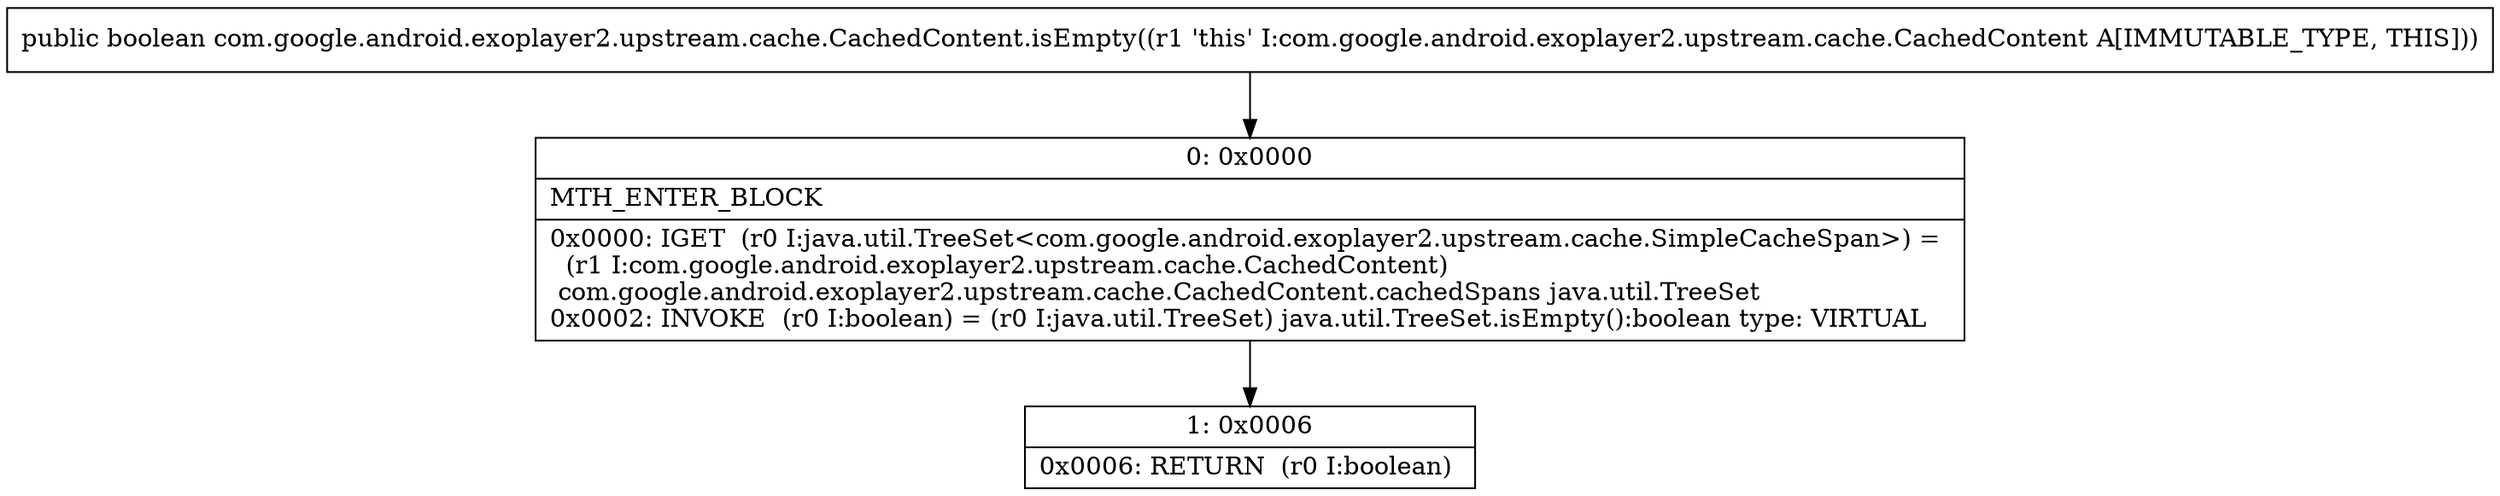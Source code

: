 digraph "CFG forcom.google.android.exoplayer2.upstream.cache.CachedContent.isEmpty()Z" {
Node_0 [shape=record,label="{0\:\ 0x0000|MTH_ENTER_BLOCK\l|0x0000: IGET  (r0 I:java.util.TreeSet\<com.google.android.exoplayer2.upstream.cache.SimpleCacheSpan\>) = \l  (r1 I:com.google.android.exoplayer2.upstream.cache.CachedContent)\l com.google.android.exoplayer2.upstream.cache.CachedContent.cachedSpans java.util.TreeSet \l0x0002: INVOKE  (r0 I:boolean) = (r0 I:java.util.TreeSet) java.util.TreeSet.isEmpty():boolean type: VIRTUAL \l}"];
Node_1 [shape=record,label="{1\:\ 0x0006|0x0006: RETURN  (r0 I:boolean) \l}"];
MethodNode[shape=record,label="{public boolean com.google.android.exoplayer2.upstream.cache.CachedContent.isEmpty((r1 'this' I:com.google.android.exoplayer2.upstream.cache.CachedContent A[IMMUTABLE_TYPE, THIS])) }"];
MethodNode -> Node_0;
Node_0 -> Node_1;
}

